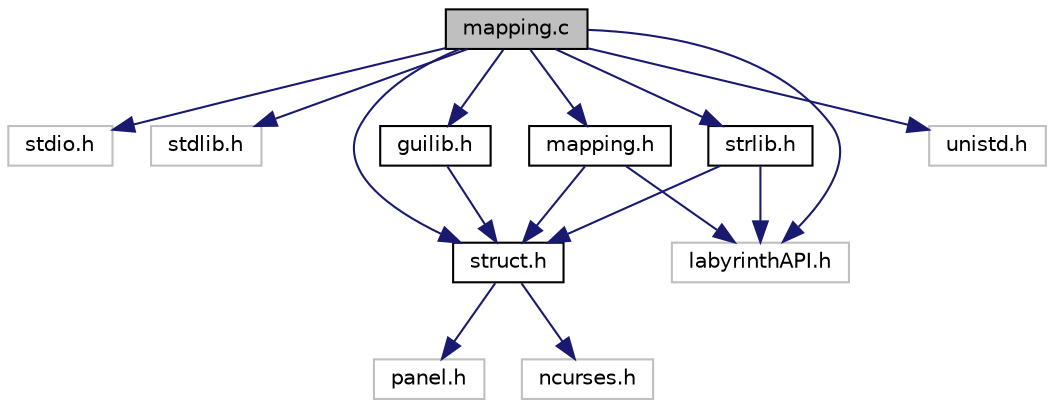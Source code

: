 digraph "mapping.c"
{
  edge [fontname="Helvetica",fontsize="10",labelfontname="Helvetica",labelfontsize="10"];
  node [fontname="Helvetica",fontsize="10",shape=record];
  Node1 [label="mapping.c",height=0.2,width=0.4,color="black", fillcolor="grey75", style="filled", fontcolor="black"];
  Node1 -> Node2 [color="midnightblue",fontsize="10",style="solid"];
  Node2 [label="stdio.h",height=0.2,width=0.4,color="grey75", fillcolor="white", style="filled"];
  Node1 -> Node3 [color="midnightblue",fontsize="10",style="solid"];
  Node3 [label="stdlib.h",height=0.2,width=0.4,color="grey75", fillcolor="white", style="filled"];
  Node1 -> Node4 [color="midnightblue",fontsize="10",style="solid"];
  Node4 [label="guilib.h",height=0.2,width=0.4,color="black", fillcolor="white", style="filled",URL="$dc/df9/guilib_8h.html",tooltip="GUI related functions descriptions. "];
  Node4 -> Node5 [color="midnightblue",fontsize="10",style="solid"];
  Node5 [label="struct.h",height=0.2,width=0.4,color="black", fillcolor="white", style="filled",URL="$df/dec/struct_8h.html",tooltip="Data structures use in the program. "];
  Node5 -> Node6 [color="midnightblue",fontsize="10",style="solid"];
  Node6 [label="panel.h",height=0.2,width=0.4,color="grey75", fillcolor="white", style="filled"];
  Node5 -> Node7 [color="midnightblue",fontsize="10",style="solid"];
  Node7 [label="ncurses.h",height=0.2,width=0.4,color="grey75", fillcolor="white", style="filled"];
  Node1 -> Node5 [color="midnightblue",fontsize="10",style="solid"];
  Node1 -> Node8 [color="midnightblue",fontsize="10",style="solid"];
  Node8 [label="mapping.h",height=0.2,width=0.4,color="black", fillcolor="white", style="filled",URL="$de/d0c/mapping_8h.html",tooltip="Mapping related functions descriptions. "];
  Node8 -> Node5 [color="midnightblue",fontsize="10",style="solid"];
  Node8 -> Node9 [color="midnightblue",fontsize="10",style="solid"];
  Node9 [label="labyrinthAPI.h",height=0.2,width=0.4,color="grey75", fillcolor="white", style="filled"];
  Node1 -> Node10 [color="midnightblue",fontsize="10",style="solid"];
  Node10 [label="strlib.h",height=0.2,width=0.4,color="black", fillcolor="white", style="filled",URL="$d8/dfb/strlib_8h.html",tooltip="Mapping related functions descriptions. "];
  Node10 -> Node5 [color="midnightblue",fontsize="10",style="solid"];
  Node10 -> Node9 [color="midnightblue",fontsize="10",style="solid"];
  Node1 -> Node9 [color="midnightblue",fontsize="10",style="solid"];
  Node1 -> Node11 [color="midnightblue",fontsize="10",style="solid"];
  Node11 [label="unistd.h",height=0.2,width=0.4,color="grey75", fillcolor="white", style="filled"];
}
